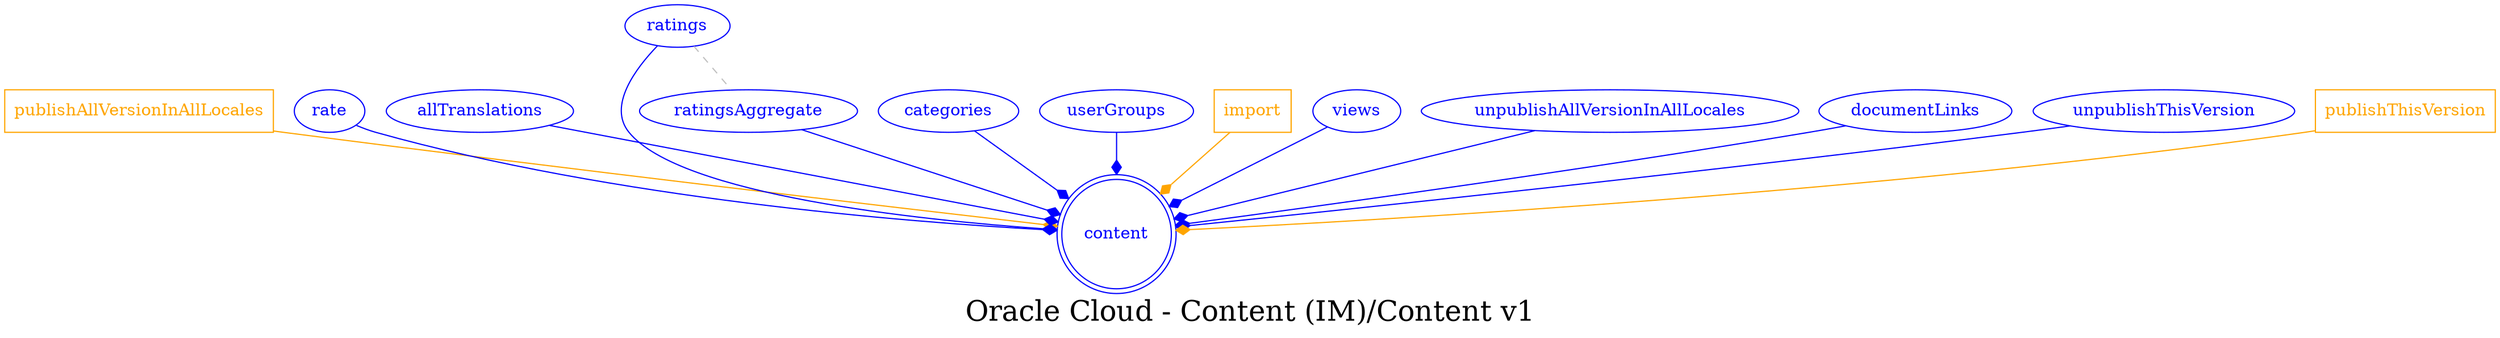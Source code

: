 digraph LexiconGraph {
graph[label="Oracle Cloud - Content (IM)/Content v1", fontsize=24]
splines=true
"content" [color=blue, fontcolor=blue, shape=doublecircle]
"publishAllVersionInAllLocales" [color=orange, fontcolor=orange, shape=box]
"publishAllVersionInAllLocales" -> "content" [color=orange, fontcolor=orange, arrowhead=diamond, arrowtail=none]
"rate" -> "content" [color=blue, fontcolor=blue, arrowhead=diamond, arrowtail=none]
"rate" [color=blue, fontcolor=blue, shape=ellipse]
"allTranslations" -> "content" [color=blue, fontcolor=blue, arrowhead=diamond, arrowtail=none]
"allTranslations" [color=blue, fontcolor=blue, shape=ellipse]
"ratings" -> "content" [color=blue, fontcolor=blue, arrowhead=diamond, arrowtail=none]
"ratings" [color=blue, fontcolor=blue, shape=ellipse]
"categories" -> "content" [color=blue, fontcolor=blue, arrowhead=diamond, arrowtail=none]
"categories" [color=blue, fontcolor=blue, shape=ellipse]
"ratingsAggregate" -> "content" [color=blue, fontcolor=blue, arrowhead=diamond, arrowtail=none]
"ratingsAggregate" [color=blue, fontcolor=blue, shape=ellipse]
"ratings" -> "ratingsAggregate" [color=grey, fontcolor=grey, arrowhead=none, arrowtail=none, style=dashed]
"userGroups" -> "content" [color=blue, fontcolor=blue, arrowhead=diamond, arrowtail=none]
"userGroups" [color=blue, fontcolor=blue, shape=ellipse]
"import" [color=orange, fontcolor=orange, shape=box]
"import" -> "content" [color=orange, fontcolor=orange, arrowhead=diamond, arrowtail=none]
"views" -> "content" [color=blue, fontcolor=blue, arrowhead=diamond, arrowtail=none]
"views" [color=blue, fontcolor=blue, shape=ellipse]
"unpublishAllVersionInAllLocales" -> "content" [color=blue, fontcolor=blue, arrowhead=diamond, arrowtail=none]
"unpublishAllVersionInAllLocales" [color=blue, fontcolor=blue, shape=ellipse]
"documentLinks" -> "content" [color=blue, fontcolor=blue, arrowhead=diamond, arrowtail=none]
"documentLinks" [color=blue, fontcolor=blue, shape=ellipse]
"unpublishThisVersion" -> "content" [color=blue, fontcolor=blue, arrowhead=diamond, arrowtail=none]
"unpublishThisVersion" [color=blue, fontcolor=blue, shape=ellipse]
"publishThisVersion" [color=orange, fontcolor=orange, shape=box]
"publishThisVersion" -> "content" [color=orange, fontcolor=orange, arrowhead=diamond, arrowtail=none]
}
